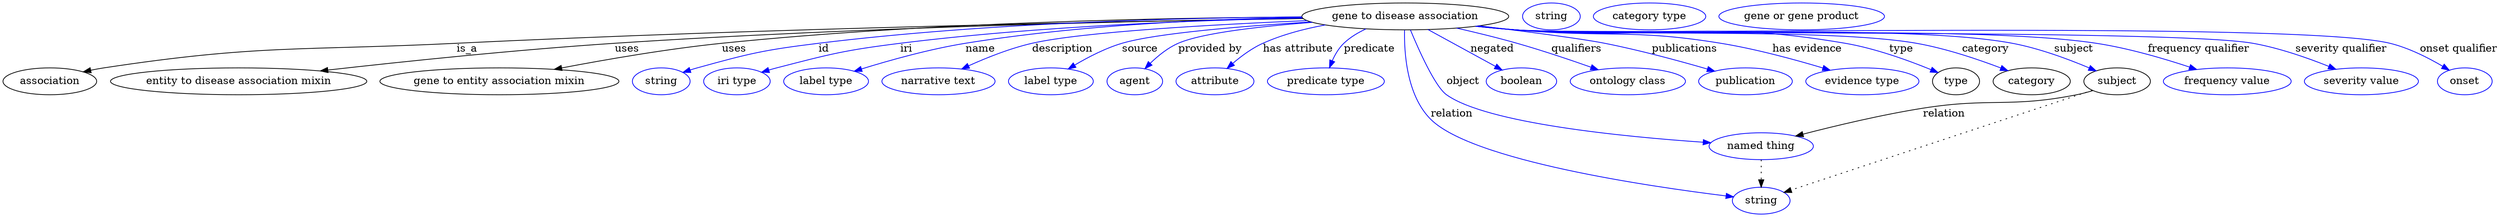 digraph {
	graph [bb="0,0,3325.4,283"];
	node [label="\N"];
	"gene to disease association"	[height=0.5,
		label="gene to disease association",
		pos="1870.4,265",
		width=3.8274];
	association	[height=0.5,
		pos="62.394,178",
		width=1.7332];
	"gene to disease association" -> association	[label=is_a,
		lp="618.39,221.5",
		pos="e,106.48,190.75 1734,262.12 1501.9,258.5 1015.3,249.07 604.39,229 394.8,218.76 340.81,227.87 133.39,196 127.91,195.16 122.23,194.11 \
116.58,192.94"];
	"entity to disease association mixin"	[height=0.5,
		pos="313.39,178",
		width=4.7482];
	"gene to disease association" -> "entity to disease association mixin"	[label=uses,
		lp="831.89,221.5",
		pos="e,422.41,191.96 1733.7,262.35 1532.4,259.26 1144.5,250.83 815.39,229 684.09,220.29 534,204.58 432.4,193.09"];
	"gene to entity association mixin"	[height=0.5,
		pos="661.39,178",
		width=4.4232];
	"gene to disease association" -> "gene to entity association mixin"	[label=uses,
		lp="974.89,221.5",
		pos="e,734.57,194.02 1732.5,264.21 1553.6,263.22 1231.9,257.15 958.39,229 885.75,221.52 803.96,207.32 744.64,195.96"];
	id	[color=blue,
		height=0.5,
		label=string,
		pos="877.39,178",
		width=1.0652];
	"gene to disease association" -> id	[color=blue,
		label=id,
		lp="1094.4,221.5",
		pos="e,906.38,190 1732.7,264.33 1575.8,263.21 1312.2,256.75 1087.4,229 1014.5,220 996.2,215.65 925.39,196 922.29,195.14 919.09,194.17 \
915.89,193.16",
		style=solid];
	iri	[color=blue,
		height=0.5,
		label="iri type",
		pos="978.39,178",
		width=1.2277];
	"gene to disease association" -> iri	[color=blue,
		label=iri,
		lp="1204.4,221.5",
		pos="e,1011.3,190.19 1733.7,262.72 1597.2,260.08 1381.5,252.2 1196.4,229 1122.2,219.7 1103.8,214.78 1031.4,196 1028,195.12 1024.5,194.16 \
1021.1,193.14",
		style=solid];
	name	[color=blue,
		height=0.5,
		label="label type",
		pos="1097.4,178",
		width=1.5707];
	"gene to disease association" -> name	[color=blue,
		label=name,
		lp="1303.4,221.5",
		pos="e,1135,191.53 1732.8,263.66 1613.3,261.5 1435.9,253.79 1283.4,229 1235.4,221.2 1181.9,206.11 1144.6,194.54",
		style=solid];
	description	[color=blue,
		height=0.5,
		label="narrative text",
		pos="1247.4,178",
		width=2.0943];
	"gene to disease association" -> description	[color=blue,
		label=description,
		lp="1412.9,221.5",
		pos="e,1278.4,194.54 1739.3,259.38 1615.7,254.18 1439.6,244.41 1372.4,229 1343,222.27 1311.5,209.64 1287.5,198.76",
		style=solid];
	source	[color=blue,
		height=0.5,
		label="label type",
		pos="1397.4,178",
		width=1.5707];
	"gene to disease association" -> source	[color=blue,
		label=source,
		lp="1516.4,221.5",
		pos="e,1420.5,194.47 1744.7,257.63 1653.4,252.01 1538.2,242.59 1492.4,229 1470.2,222.41 1447.1,210.43 1429.3,199.84",
		style=solid];
	"provided by"	[color=blue,
		height=0.5,
		label=agent,
		pos="1509.4,178",
		width=1.0291];
	"gene to disease association" -> "provided by"	[color=blue,
		label="provided by",
		lp="1609.9,221.5",
		pos="e,1522.9,194.92 1746.5,257.05 1677.5,251.73 1599.1,242.9 1567.4,229 1553.4,222.87 1540.3,212.19 1530.1,202.27",
		style=solid];
	"has attribute"	[color=blue,
		height=0.5,
		label=attribute,
		pos="1616.4,178",
		width=1.4443];
	"gene to disease association" -> "has attribute"	[color=blue,
		label="has attribute",
		lp="1727.4,221.5",
		pos="e,1632.6,195.27 1763.6,253.58 1735.7,248.39 1706.2,240.63 1680.4,229 1665.8,222.44 1651.6,211.87 1640.3,202.14",
		style=solid];
	predicate	[color=blue,
		height=0.5,
		label="predicate type",
		pos="1764.4,178",
		width=2.1665];
	"gene to disease association" -> predicate	[color=blue,
		label=predicate,
		lp="1822.4,221.5",
		pos="e,1769.2,196.17 1818,248.29 1807.3,243.35 1796.8,237.03 1788.4,229 1781.7,222.59 1776.6,213.92 1772.9,205.61",
		style=solid];
	object	[color=blue,
		height=0.5,
		label="named thing",
		pos="2344.4,91",
		width=1.9318];
	"gene to disease association" -> object	[color=blue,
		label=object,
		lp="1947.4,178",
		pos="e,2277.1,95.7 1877.2,246.98 1888.2,220.42 1910,171.02 1925.4,160 1978.8,121.65 2161.4,103.72 2267.1,96.378",
		style=solid];
	relation	[color=blue,
		height=0.5,
		label=string,
		pos="2344.4,18",
		width=1.0652];
	"gene to disease association" -> relation	[color=blue,
		label=relation,
		lp="1932.4,134.5",
		pos="e,2307.5,23.161 1869.4,246.56 1868.8,217.55 1871.9,159.36 1904.4,127 1959.9,71.619 2195.9,36.988 2297.5,24.382",
		style=solid];
	negated	[color=blue,
		height=0.5,
		label=boolean,
		pos="2025.4,178",
		width=1.2999];
	"gene to disease association" -> negated	[color=blue,
		label=negated,
		lp="1986.4,221.5",
		pos="e,1999.6,193.15 1900.6,247.41 1926.4,233.28 1963.5,212.96 1990.5,198.15",
		style=solid];
	qualifiers	[color=blue,
		height=0.5,
		label="ontology class",
		pos="2166.4,178",
		width=2.1304];
	"gene to disease association" -> qualifiers	[color=blue,
		label=qualifiers,
		lp="2097.9,221.5",
		pos="e,2127.1,193.53 1939,249.35 1964.4,243.55 1993.3,236.47 2019.4,229 2052.4,219.53 2089,207.09 2117.4,196.99",
		style=solid];
	publications	[color=blue,
		height=0.5,
		label=publication,
		pos="2323.4,178",
		width=1.7332];
	"gene to disease association" -> publications	[color=blue,
		label=publications,
		lp="2242.4,221.5",
		pos="e,2282.3,191.56 1968.7,252.35 2030.5,244.77 2104.2,235.18 2135.4,229 2182.4,219.69 2235,205.35 2272.6,194.41",
		style=solid];
	"has evidence"	[color=blue,
		height=0.5,
		label="evidence type",
		pos="2479.4,178",
		width=2.0943];
	"gene to disease association" -> "has evidence"	[color=blue,
		label="has evidence",
		lp="2405.9,221.5",
		pos="e,2436.4,192.93 1967.2,252.12 1983.9,250.26 2001.1,248.47 2017.4,247 2138.5,236.01 2170.4,248.64 2290.4,229 2337.1,221.35 2389.1,\
207.19 2426.7,195.88",
		style=solid];
	type	[height=0.5,
		pos="2604.4,178",
		width=0.86659];
	"gene to disease association" -> type	[color=blue,
		label=type,
		lp="2531.4,221.5",
		pos="e,2580.4,189.71 1965.6,251.95 1982.8,250.07 2000.6,248.31 2017.4,247 2212.1,231.77 2263.9,262.05 2456.4,229 2497,222.03 2541.5,205.74 \
2571,193.64",
		style=solid];
	category	[height=0.5,
		pos="2705.4,178",
		width=1.4263];
	"gene to disease association" -> category	[color=blue,
		label=category,
		lp="2643.9,221.5",
		pos="e,2673.6,192.22 1965.2,251.89 1982.5,250 2000.5,248.26 2017.4,247 2135.8,238.17 2434.4,249.53 2551.4,229 2590.6,222.11 2633.6,207.54 \
2664.2,195.89",
		style=solid];
	subject	[height=0.5,
		pos="2819.4,178",
		width=1.2277];
	"gene to disease association" -> subject	[color=blue,
		label=subject,
		lp="2761.4,221.5",
		pos="e,2791.4,191.96 1964.8,251.84 1982.2,249.95 2000.4,248.21 2017.4,247 2164.2,236.54 2534.7,256.09 2679.4,229 2715.4,222.27 2754.4,\
207.65 2782.1,195.96",
		style=solid];
	"frequency qualifier"	[color=blue,
		height=0.5,
		label="frequency value",
		pos="2966.4,178",
		width=2.3651];
	"gene to disease association" -> "frequency qualifier"	[color=blue,
		label="frequency qualifier",
		lp="2928.4,221.5",
		pos="e,2925.7,193.84 1964.4,251.83 1982,249.92 2000.2,248.19 2017.4,247 2189,235.11 2621.3,254.84 2791.4,229 2834.2,222.5 2881.3,208.64 \
2915.8,197.16",
		style=solid];
	"severity qualifier"	[color=blue,
		height=0.5,
		label="severity value",
		pos="3145.4,178",
		width=2.1123];
	"gene to disease association" -> "severity qualifier"	[color=blue,
		label="severity qualifier",
		lp="3118.4,221.5",
		pos="e,3111.3,194.16 1964.4,251.76 1982,249.86 2000.2,248.15 2017.4,247 2126.4,239.72 2892.8,248.04 3000.4,229 3035.5,222.79 3073.5,209.43 \
3101.8,198.07",
		style=solid];
	"onset qualifier"	[color=blue,
		height=0.5,
		label=onset,
		pos="3282.4,178",
		width=1.011];
	"gene to disease association" -> "onset qualifier"	[color=blue,
		label="onset qualifier",
		lp="3273.9,221.5",
		pos="e,3261.9,192.87 1964,251.76 1981.7,249.85 2000.1,248.13 2017.4,247 2146.7,238.55 3057.6,260 3183.4,229 3208.3,222.86 3234.1,209.58 \
3253.1,198.24",
		style=solid];
	object -> relation	[pos="e,2344.4,36.029 2344.4,72.813 2344.4,64.789 2344.4,55.047 2344.4,46.069",
		style=dotted];
	association_type	[color=blue,
		height=0.5,
		label=string,
		pos="2064.4,265",
		width=1.0652];
	association_category	[color=blue,
		height=0.5,
		label="category type",
		pos="2195.4,265",
		width=2.0762];
	subject -> object	[label=relation,
		lp="2588.4,134.5",
		pos="e,2390.4,104.62 2787.1,165.59 2780,163.44 2772.5,161.42 2765.4,160 2675.7,142.16 2650.7,156.35 2560.4,142 2505.4,133.26 2443.5,118.42 \
2400.2,107.17"];
	subject -> relation	[pos="e,2374.7,29.089 2786.4,166.02 2701.5,137.79 2476.1,62.812 2384.2,32.248",
		style=dotted];
	"gene to disease association_subject"	[color=blue,
		height=0.5,
		label="gene or gene product",
		pos="2398.4,265",
		width=3.0692];
}

